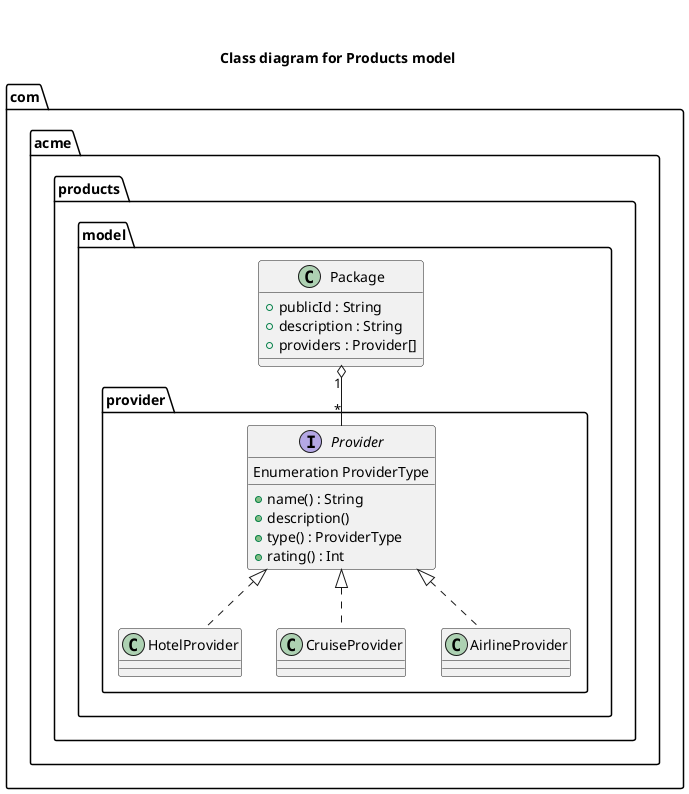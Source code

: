 @startuml

package com.acme.products.model.provider {
    interface Provider {
        Enumeration ProviderType
        + name() : String
        + description()
        + type() : ProviderType
        + rating() : Int
    }

    class HotelProvider implements Provider
    class CruiseProvider implements Provider
    class AirlineProvider implements Provider
}

package com.acme.products.model {
   class Package {
    + publicId : String
    + description : String
    + providers : Provider[]
   }

   Package "1" o-- "*" Provider
}

title   "\n\nClass diagram for Products model"
@enduml
